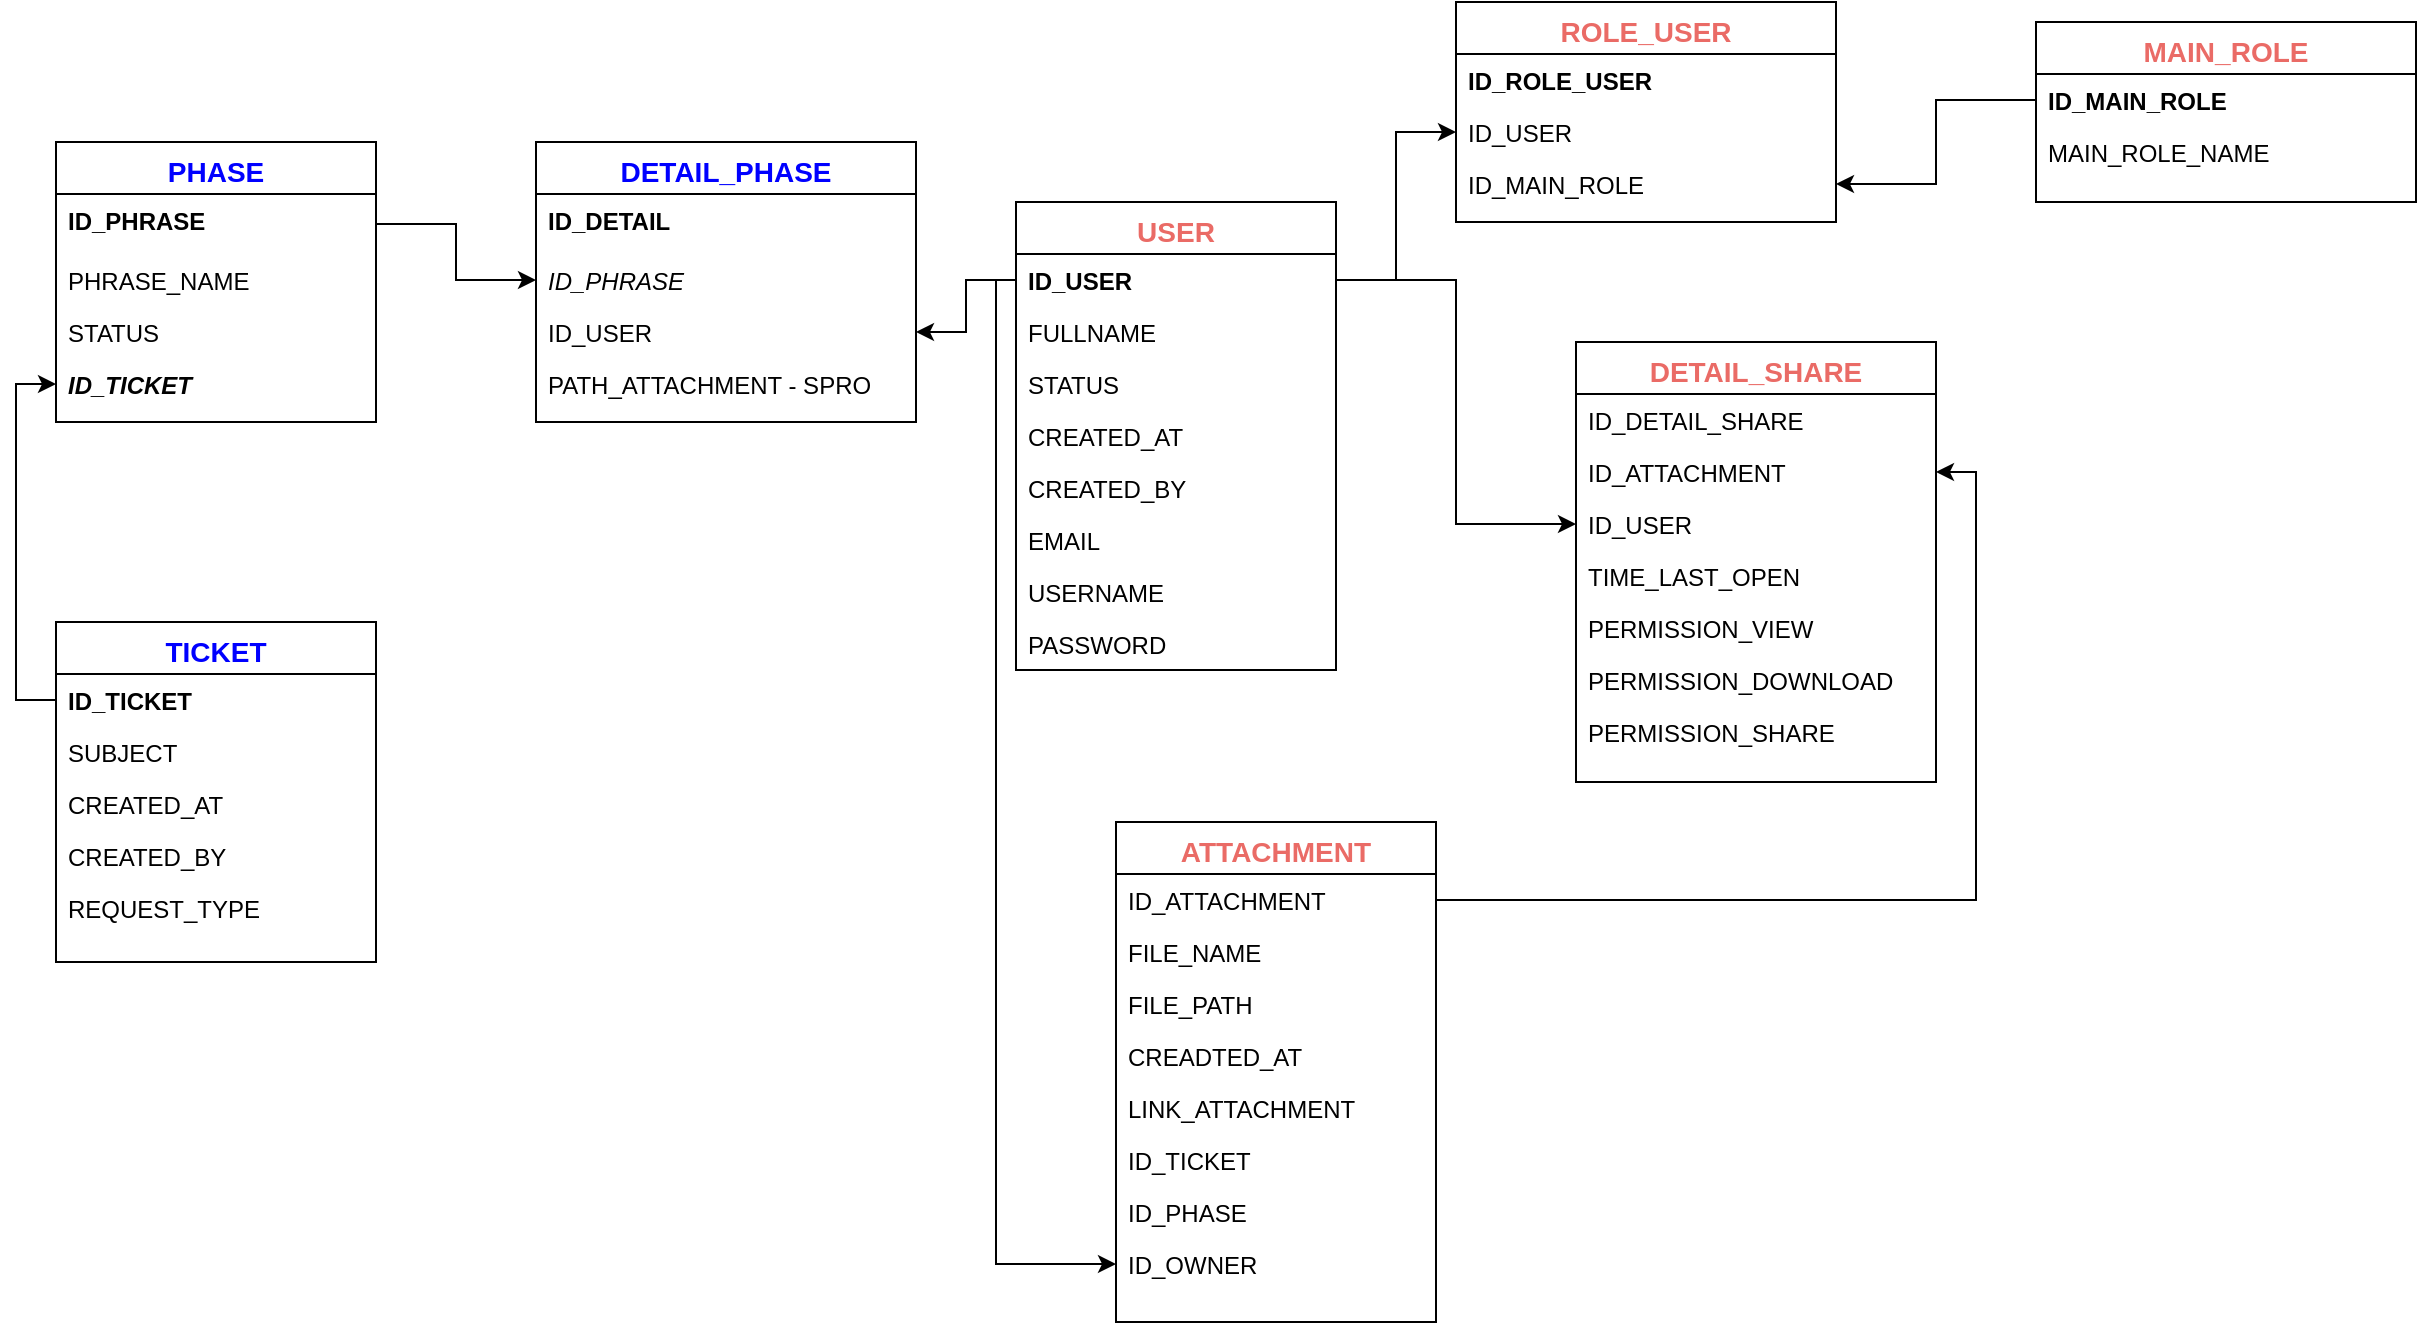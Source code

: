 <mxfile version="18.0.8" type="device"><diagram id="C5RBs43oDa-KdzZeNtuy" name="Page-1"><mxGraphModel dx="2249" dy="1963" grid="1" gridSize="10" guides="1" tooltips="1" connect="1" arrows="1" fold="1" page="1" pageScale="1" pageWidth="827" pageHeight="1169" math="0" shadow="0"><root><mxCell id="WIyWlLk6GJQsqaUBKTNV-0"/><mxCell id="WIyWlLk6GJQsqaUBKTNV-1" parent="WIyWlLk6GJQsqaUBKTNV-0"/><mxCell id="zkfFHV4jXpPFQw0GAbJ--13" value="PHASE" style="swimlane;fontStyle=1;align=center;verticalAlign=top;childLayout=stackLayout;horizontal=1;startSize=26;horizontalStack=0;resizeParent=1;resizeLast=0;collapsible=1;marginBottom=0;rounded=0;shadow=0;strokeWidth=1;fontSize=14;fontColor=#0000FF;" parent="WIyWlLk6GJQsqaUBKTNV-1" vertex="1"><mxGeometry x="-40" y="-120" width="160" height="140" as="geometry"><mxRectangle x="340" y="380" width="170" height="26" as="alternateBounds"/></mxGeometry></mxCell><mxCell id="hVAvSAOcYAD94dSNn2Je-14" value="ID_PHRASE" style="text;align=left;verticalAlign=top;spacingLeft=4;spacingRight=4;overflow=hidden;rotatable=0;points=[[0,0.5],[1,0.5]];portConstraint=eastwest;fontStyle=1" parent="zkfFHV4jXpPFQw0GAbJ--13" vertex="1"><mxGeometry y="26" width="160" height="30" as="geometry"/></mxCell><mxCell id="hVAvSAOcYAD94dSNn2Je-17" value="PHRASE_NAME" style="text;align=left;verticalAlign=top;spacingLeft=4;spacingRight=4;overflow=hidden;rotatable=0;points=[[0,0.5],[1,0.5]];portConstraint=eastwest;rounded=0;shadow=0;html=0;" parent="zkfFHV4jXpPFQw0GAbJ--13" vertex="1"><mxGeometry y="56" width="160" height="26" as="geometry"/></mxCell><mxCell id="G9--zRWyFomCtEeOupxM-38" value="STATUS" style="text;align=left;verticalAlign=top;spacingLeft=4;spacingRight=4;overflow=hidden;rotatable=0;points=[[0,0.5],[1,0.5]];portConstraint=eastwest;rounded=0;shadow=0;html=0;" vertex="1" parent="zkfFHV4jXpPFQw0GAbJ--13"><mxGeometry y="82" width="160" height="26" as="geometry"/></mxCell><mxCell id="G9--zRWyFomCtEeOupxM-36" value="ID_TICKET" style="text;align=left;verticalAlign=top;spacingLeft=4;spacingRight=4;overflow=hidden;rotatable=0;points=[[0,0.5],[1,0.5]];portConstraint=eastwest;rounded=0;shadow=0;html=0;fontStyle=3" vertex="1" parent="zkfFHV4jXpPFQw0GAbJ--13"><mxGeometry y="108" width="160" height="26" as="geometry"/></mxCell><mxCell id="zkfFHV4jXpPFQw0GAbJ--17" value="ATTACHMENT" style="swimlane;fontStyle=1;align=center;verticalAlign=top;childLayout=stackLayout;horizontal=1;startSize=26;horizontalStack=0;resizeParent=1;resizeLast=0;collapsible=1;marginBottom=0;rounded=0;shadow=0;strokeWidth=1;swimlaneFillColor=default;fontSize=14;fontColor=#EA6B66;" parent="WIyWlLk6GJQsqaUBKTNV-1" vertex="1"><mxGeometry x="490" y="220" width="160" height="250" as="geometry"><mxRectangle x="550" y="140" width="160" height="26" as="alternateBounds"/></mxGeometry></mxCell><mxCell id="zkfFHV4jXpPFQw0GAbJ--18" value="ID_ATTACHMENT" style="text;align=left;verticalAlign=top;spacingLeft=4;spacingRight=4;overflow=hidden;rotatable=0;points=[[0,0.5],[1,0.5]];portConstraint=eastwest;" parent="zkfFHV4jXpPFQw0GAbJ--17" vertex="1"><mxGeometry y="26" width="160" height="26" as="geometry"/></mxCell><mxCell id="zkfFHV4jXpPFQw0GAbJ--20" value="FILE_NAME" style="text;align=left;verticalAlign=top;spacingLeft=4;spacingRight=4;overflow=hidden;rotatable=0;points=[[0,0.5],[1,0.5]];portConstraint=eastwest;rounded=0;shadow=0;html=0;" parent="zkfFHV4jXpPFQw0GAbJ--17" vertex="1"><mxGeometry y="52" width="160" height="26" as="geometry"/></mxCell><mxCell id="9-UMGWxKvvc4fni4ADyF-5" value="FILE_PATH" style="text;align=left;verticalAlign=top;spacingLeft=4;spacingRight=4;overflow=hidden;rotatable=0;points=[[0,0.5],[1,0.5]];portConstraint=eastwest;rounded=0;shadow=0;html=0;" parent="zkfFHV4jXpPFQw0GAbJ--17" vertex="1"><mxGeometry y="78" width="160" height="26" as="geometry"/></mxCell><mxCell id="zkfFHV4jXpPFQw0GAbJ--19" value="CREADTED_AT" style="text;align=left;verticalAlign=top;spacingLeft=4;spacingRight=4;overflow=hidden;rotatable=0;points=[[0,0.5],[1,0.5]];portConstraint=eastwest;rounded=0;shadow=0;html=0;" parent="zkfFHV4jXpPFQw0GAbJ--17" vertex="1"><mxGeometry y="104" width="160" height="26" as="geometry"/></mxCell><mxCell id="zkfFHV4jXpPFQw0GAbJ--22" value="LINK_ATTACHMENT" style="text;align=left;verticalAlign=top;spacingLeft=4;spacingRight=4;overflow=hidden;rotatable=0;points=[[0,0.5],[1,0.5]];portConstraint=eastwest;rounded=0;shadow=0;html=0;" parent="zkfFHV4jXpPFQw0GAbJ--17" vertex="1"><mxGeometry y="130" width="160" height="26" as="geometry"/></mxCell><mxCell id="hVAvSAOcYAD94dSNn2Je-5" value="ID_TICKET" style="text;align=left;verticalAlign=top;spacingLeft=4;spacingRight=4;overflow=hidden;rotatable=0;points=[[0,0.5],[1,0.5]];portConstraint=eastwest;rounded=0;shadow=0;html=0;" parent="zkfFHV4jXpPFQw0GAbJ--17" vertex="1"><mxGeometry y="156" width="160" height="26" as="geometry"/></mxCell><mxCell id="hVAvSAOcYAD94dSNn2Je-9" value="ID_PHASE" style="text;align=left;verticalAlign=top;spacingLeft=4;spacingRight=4;overflow=hidden;rotatable=0;points=[[0,0.5],[1,0.5]];portConstraint=eastwest;rounded=0;shadow=0;html=0;" parent="zkfFHV4jXpPFQw0GAbJ--17" vertex="1"><mxGeometry y="182" width="160" height="26" as="geometry"/></mxCell><mxCell id="9-UMGWxKvvc4fni4ADyF-4" value="ID_OWNER" style="text;align=left;verticalAlign=top;spacingLeft=4;spacingRight=4;overflow=hidden;rotatable=0;points=[[0,0.5],[1,0.5]];portConstraint=eastwest;rounded=0;shadow=0;html=0;" parent="zkfFHV4jXpPFQw0GAbJ--17" vertex="1"><mxGeometry y="208" width="160" height="26" as="geometry"/></mxCell><mxCell id="G9--zRWyFomCtEeOupxM-17" value="USER" style="swimlane;fontStyle=1;align=center;verticalAlign=top;childLayout=stackLayout;horizontal=1;startSize=26;horizontalStack=0;resizeParent=1;resizeLast=0;collapsible=1;marginBottom=0;rounded=0;shadow=0;strokeWidth=1;fontSize=14;fontColor=#EA6B66;" vertex="1" parent="WIyWlLk6GJQsqaUBKTNV-1"><mxGeometry x="440" y="-90" width="160" height="234" as="geometry"><mxRectangle x="340" y="380" width="170" height="26" as="alternateBounds"/></mxGeometry></mxCell><mxCell id="G9--zRWyFomCtEeOupxM-18" value="ID_USER" style="text;align=left;verticalAlign=top;spacingLeft=4;spacingRight=4;overflow=hidden;rotatable=0;points=[[0,0.5],[1,0.5]];portConstraint=eastwest;fontStyle=1" vertex="1" parent="G9--zRWyFomCtEeOupxM-17"><mxGeometry y="26" width="160" height="26" as="geometry"/></mxCell><mxCell id="G9--zRWyFomCtEeOupxM-19" value="FULLNAME" style="text;align=left;verticalAlign=top;spacingLeft=4;spacingRight=4;overflow=hidden;rotatable=0;points=[[0,0.5],[1,0.5]];portConstraint=eastwest;rounded=0;shadow=0;html=0;" vertex="1" parent="G9--zRWyFomCtEeOupxM-17"><mxGeometry y="52" width="160" height="26" as="geometry"/></mxCell><mxCell id="G9--zRWyFomCtEeOupxM-20" value="STATUS" style="text;align=left;verticalAlign=top;spacingLeft=4;spacingRight=4;overflow=hidden;rotatable=0;points=[[0,0.5],[1,0.5]];portConstraint=eastwest;rounded=0;shadow=0;html=0;" vertex="1" parent="G9--zRWyFomCtEeOupxM-17"><mxGeometry y="78" width="160" height="26" as="geometry"/></mxCell><mxCell id="G9--zRWyFomCtEeOupxM-21" value="CREATED_AT" style="text;align=left;verticalAlign=top;spacingLeft=4;spacingRight=4;overflow=hidden;rotatable=0;points=[[0,0.5],[1,0.5]];portConstraint=eastwest;rounded=0;shadow=0;html=0;" vertex="1" parent="G9--zRWyFomCtEeOupxM-17"><mxGeometry y="104" width="160" height="26" as="geometry"/></mxCell><mxCell id="G9--zRWyFomCtEeOupxM-22" value="CREATED_BY" style="text;align=left;verticalAlign=top;spacingLeft=4;spacingRight=4;overflow=hidden;rotatable=0;points=[[0,0.5],[1,0.5]];portConstraint=eastwest;rounded=0;shadow=0;html=0;" vertex="1" parent="G9--zRWyFomCtEeOupxM-17"><mxGeometry y="130" width="160" height="26" as="geometry"/></mxCell><mxCell id="G9--zRWyFomCtEeOupxM-23" value="EMAIL" style="text;align=left;verticalAlign=top;spacingLeft=4;spacingRight=4;overflow=hidden;rotatable=0;points=[[0,0.5],[1,0.5]];portConstraint=eastwest;rounded=0;shadow=0;html=0;" vertex="1" parent="G9--zRWyFomCtEeOupxM-17"><mxGeometry y="156" width="160" height="26" as="geometry"/></mxCell><mxCell id="G9--zRWyFomCtEeOupxM-24" value="USERNAME" style="text;align=left;verticalAlign=top;spacingLeft=4;spacingRight=4;overflow=hidden;rotatable=0;points=[[0,0.5],[1,0.5]];portConstraint=eastwest;rounded=0;shadow=0;html=0;" vertex="1" parent="G9--zRWyFomCtEeOupxM-17"><mxGeometry y="182" width="160" height="26" as="geometry"/></mxCell><mxCell id="G9--zRWyFomCtEeOupxM-25" value="PASSWORD" style="text;align=left;verticalAlign=top;spacingLeft=4;spacingRight=4;overflow=hidden;rotatable=0;points=[[0,0.5],[1,0.5]];portConstraint=eastwest;rounded=0;shadow=0;html=0;" vertex="1" parent="G9--zRWyFomCtEeOupxM-17"><mxGeometry y="208" width="160" height="26" as="geometry"/></mxCell><mxCell id="G9--zRWyFomCtEeOupxM-26" value="TICKET" style="swimlane;fontStyle=1;align=center;verticalAlign=top;childLayout=stackLayout;horizontal=1;startSize=26;horizontalStack=0;resizeParent=1;resizeLast=0;collapsible=1;marginBottom=0;rounded=0;shadow=0;strokeWidth=1;fontSize=14;fontColor=#0000FF;" vertex="1" parent="WIyWlLk6GJQsqaUBKTNV-1"><mxGeometry x="-40" y="120" width="160" height="170" as="geometry"><mxRectangle x="340" y="380" width="170" height="26" as="alternateBounds"/></mxGeometry></mxCell><mxCell id="G9--zRWyFomCtEeOupxM-27" value="ID_TICKET" style="text;align=left;verticalAlign=top;spacingLeft=4;spacingRight=4;overflow=hidden;rotatable=0;points=[[0,0.5],[1,0.5]];portConstraint=eastwest;fontStyle=1" vertex="1" parent="G9--zRWyFomCtEeOupxM-26"><mxGeometry y="26" width="160" height="26" as="geometry"/></mxCell><mxCell id="G9--zRWyFomCtEeOupxM-28" value="SUBJECT" style="text;align=left;verticalAlign=top;spacingLeft=4;spacingRight=4;overflow=hidden;rotatable=0;points=[[0,0.5],[1,0.5]];portConstraint=eastwest;rounded=0;shadow=0;html=0;" vertex="1" parent="G9--zRWyFomCtEeOupxM-26"><mxGeometry y="52" width="160" height="26" as="geometry"/></mxCell><mxCell id="G9--zRWyFomCtEeOupxM-29" value="CREATED_AT" style="text;align=left;verticalAlign=top;spacingLeft=4;spacingRight=4;overflow=hidden;rotatable=0;points=[[0,0.5],[1,0.5]];portConstraint=eastwest;rounded=0;shadow=0;html=0;" vertex="1" parent="G9--zRWyFomCtEeOupxM-26"><mxGeometry y="78" width="160" height="26" as="geometry"/></mxCell><mxCell id="G9--zRWyFomCtEeOupxM-30" value="CREATED_BY" style="text;align=left;verticalAlign=top;spacingLeft=4;spacingRight=4;overflow=hidden;rotatable=0;points=[[0,0.5],[1,0.5]];portConstraint=eastwest;rounded=0;shadow=0;html=0;" vertex="1" parent="G9--zRWyFomCtEeOupxM-26"><mxGeometry y="104" width="160" height="26" as="geometry"/></mxCell><mxCell id="G9--zRWyFomCtEeOupxM-32" value="REQUEST_TYPE" style="text;align=left;verticalAlign=top;spacingLeft=4;spacingRight=4;overflow=hidden;rotatable=0;points=[[0,0.5],[1,0.5]];portConstraint=eastwest;rounded=0;shadow=0;html=0;" vertex="1" parent="G9--zRWyFomCtEeOupxM-26"><mxGeometry y="130" width="160" height="26" as="geometry"/></mxCell><mxCell id="G9--zRWyFomCtEeOupxM-1" value="DETAIL_SHARE" style="swimlane;fontStyle=1;align=center;verticalAlign=top;childLayout=stackLayout;horizontal=1;startSize=26;horizontalStack=0;resizeParent=1;resizeLast=0;collapsible=1;marginBottom=0;rounded=0;shadow=0;strokeWidth=1;swimlaneFillColor=default;fontColor=#EA6B66;fontSize=14;" vertex="1" parent="WIyWlLk6GJQsqaUBKTNV-1"><mxGeometry x="720" y="-20" width="180" height="220" as="geometry"><mxRectangle x="550" y="140" width="160" height="26" as="alternateBounds"/></mxGeometry></mxCell><mxCell id="G9--zRWyFomCtEeOupxM-2" value="ID_DETAIL_SHARE" style="text;align=left;verticalAlign=top;spacingLeft=4;spacingRight=4;overflow=hidden;rotatable=0;points=[[0,0.5],[1,0.5]];portConstraint=eastwest;" vertex="1" parent="G9--zRWyFomCtEeOupxM-1"><mxGeometry y="26" width="180" height="26" as="geometry"/></mxCell><mxCell id="G9--zRWyFomCtEeOupxM-3" value="ID_ATTACHMENT" style="text;align=left;verticalAlign=top;spacingLeft=4;spacingRight=4;overflow=hidden;rotatable=0;points=[[0,0.5],[1,0.5]];portConstraint=eastwest;rounded=0;shadow=0;html=0;" vertex="1" parent="G9--zRWyFomCtEeOupxM-1"><mxGeometry y="52" width="180" height="26" as="geometry"/></mxCell><mxCell id="G9--zRWyFomCtEeOupxM-4" value="ID_USER" style="text;align=left;verticalAlign=top;spacingLeft=4;spacingRight=4;overflow=hidden;rotatable=0;points=[[0,0.5],[1,0.5]];portConstraint=eastwest;rounded=0;shadow=0;html=0;" vertex="1" parent="G9--zRWyFomCtEeOupxM-1"><mxGeometry y="78" width="180" height="26" as="geometry"/></mxCell><mxCell id="G9--zRWyFomCtEeOupxM-103" value="TIME_LAST_OPEN" style="text;align=left;verticalAlign=top;spacingLeft=4;spacingRight=4;overflow=hidden;rotatable=0;points=[[0,0.5],[1,0.5]];portConstraint=eastwest;rounded=0;shadow=0;html=0;" vertex="1" parent="G9--zRWyFomCtEeOupxM-1"><mxGeometry y="104" width="180" height="26" as="geometry"/></mxCell><mxCell id="G9--zRWyFomCtEeOupxM-114" value="PERMISSION_VIEW" style="text;align=left;verticalAlign=top;spacingLeft=4;spacingRight=4;overflow=hidden;rotatable=0;points=[[0,0.5],[1,0.5]];portConstraint=eastwest;rounded=0;shadow=0;html=0;" vertex="1" parent="G9--zRWyFomCtEeOupxM-1"><mxGeometry y="130" width="180" height="26" as="geometry"/></mxCell><mxCell id="G9--zRWyFomCtEeOupxM-115" value="PERMISSION_DOWNLOAD" style="text;align=left;verticalAlign=top;spacingLeft=4;spacingRight=4;overflow=hidden;rotatable=0;points=[[0,0.5],[1,0.5]];portConstraint=eastwest;rounded=0;shadow=0;html=0;" vertex="1" parent="G9--zRWyFomCtEeOupxM-1"><mxGeometry y="156" width="180" height="26" as="geometry"/></mxCell><mxCell id="G9--zRWyFomCtEeOupxM-116" value="PERMISSION_SHARE" style="text;align=left;verticalAlign=top;spacingLeft=4;spacingRight=4;overflow=hidden;rotatable=0;points=[[0,0.5],[1,0.5]];portConstraint=eastwest;rounded=0;shadow=0;html=0;" vertex="1" parent="G9--zRWyFomCtEeOupxM-1"><mxGeometry y="182" width="180" height="26" as="geometry"/></mxCell><mxCell id="G9--zRWyFomCtEeOupxM-39" value="DETAIL_PHASE" style="swimlane;fontStyle=1;align=center;verticalAlign=top;childLayout=stackLayout;horizontal=1;startSize=26;horizontalStack=0;resizeParent=1;resizeLast=0;collapsible=1;marginBottom=0;rounded=0;shadow=0;strokeWidth=1;fontColor=#0000FF;fontSize=14;" vertex="1" parent="WIyWlLk6GJQsqaUBKTNV-1"><mxGeometry x="200" y="-120" width="190" height="140" as="geometry"><mxRectangle x="340" y="380" width="170" height="26" as="alternateBounds"/></mxGeometry></mxCell><mxCell id="G9--zRWyFomCtEeOupxM-40" value="ID_DETAIL" style="text;align=left;verticalAlign=top;spacingLeft=4;spacingRight=4;overflow=hidden;rotatable=0;points=[[0,0.5],[1,0.5]];portConstraint=eastwest;fontStyle=1" vertex="1" parent="G9--zRWyFomCtEeOupxM-39"><mxGeometry y="26" width="190" height="30" as="geometry"/></mxCell><mxCell id="G9--zRWyFomCtEeOupxM-41" value="ID_PHRASE" style="text;align=left;verticalAlign=top;spacingLeft=4;spacingRight=4;overflow=hidden;rotatable=0;points=[[0,0.5],[1,0.5]];portConstraint=eastwest;rounded=0;shadow=0;html=0;fontStyle=2" vertex="1" parent="G9--zRWyFomCtEeOupxM-39"><mxGeometry y="56" width="190" height="26" as="geometry"/></mxCell><mxCell id="G9--zRWyFomCtEeOupxM-43" value="ID_USER" style="text;align=left;verticalAlign=top;spacingLeft=4;spacingRight=4;overflow=hidden;rotatable=0;points=[[0,0.5],[1,0.5]];portConstraint=eastwest;rounded=0;shadow=0;html=0;" vertex="1" parent="G9--zRWyFomCtEeOupxM-39"><mxGeometry y="82" width="190" height="26" as="geometry"/></mxCell><mxCell id="G9--zRWyFomCtEeOupxM-46" value="PATH_ATTACHMENT - SPRO" style="text;align=left;verticalAlign=top;spacingLeft=4;spacingRight=4;overflow=hidden;rotatable=0;points=[[0,0.5],[1,0.5]];portConstraint=eastwest;rounded=0;shadow=0;html=0;" vertex="1" parent="G9--zRWyFomCtEeOupxM-39"><mxGeometry y="108" width="190" height="26" as="geometry"/></mxCell><mxCell id="G9--zRWyFomCtEeOupxM-47" style="edgeStyle=orthogonalEdgeStyle;rounded=0;orthogonalLoop=1;jettySize=auto;html=1;exitX=0;exitY=0.5;exitDx=0;exitDy=0;entryX=0;entryY=0.5;entryDx=0;entryDy=0;" edge="1" parent="WIyWlLk6GJQsqaUBKTNV-1" source="G9--zRWyFomCtEeOupxM-27" target="G9--zRWyFomCtEeOupxM-36"><mxGeometry relative="1" as="geometry"/></mxCell><mxCell id="G9--zRWyFomCtEeOupxM-48" style="edgeStyle=orthogonalEdgeStyle;rounded=0;orthogonalLoop=1;jettySize=auto;html=1;exitX=1;exitY=0.5;exitDx=0;exitDy=0;entryX=0;entryY=0.5;entryDx=0;entryDy=0;" edge="1" parent="WIyWlLk6GJQsqaUBKTNV-1" source="hVAvSAOcYAD94dSNn2Je-14" target="G9--zRWyFomCtEeOupxM-41"><mxGeometry relative="1" as="geometry"/></mxCell><mxCell id="G9--zRWyFomCtEeOupxM-50" style="edgeStyle=orthogonalEdgeStyle;rounded=0;orthogonalLoop=1;jettySize=auto;html=1;exitX=0;exitY=0.5;exitDx=0;exitDy=0;entryX=1;entryY=0.5;entryDx=0;entryDy=0;" edge="1" parent="WIyWlLk6GJQsqaUBKTNV-1" source="G9--zRWyFomCtEeOupxM-18" target="G9--zRWyFomCtEeOupxM-43"><mxGeometry relative="1" as="geometry"/></mxCell><mxCell id="G9--zRWyFomCtEeOupxM-68" value="ROLE_USER" style="swimlane;fontStyle=1;align=center;verticalAlign=top;childLayout=stackLayout;horizontal=1;startSize=26;horizontalStack=0;resizeParent=1;resizeLast=0;collapsible=1;marginBottom=0;rounded=0;shadow=0;strokeWidth=1;fontSize=14;fontColor=#EA6B66;" vertex="1" parent="WIyWlLk6GJQsqaUBKTNV-1"><mxGeometry x="660" y="-190" width="190" height="110" as="geometry"><mxRectangle x="340" y="380" width="170" height="26" as="alternateBounds"/></mxGeometry></mxCell><mxCell id="G9--zRWyFomCtEeOupxM-69" value="ID_ROLE_USER" style="text;align=left;verticalAlign=top;spacingLeft=4;spacingRight=4;overflow=hidden;rotatable=0;points=[[0,0.5],[1,0.5]];portConstraint=eastwest;fontStyle=1" vertex="1" parent="G9--zRWyFomCtEeOupxM-68"><mxGeometry y="26" width="190" height="26" as="geometry"/></mxCell><mxCell id="G9--zRWyFomCtEeOupxM-70" value="ID_USER" style="text;align=left;verticalAlign=top;spacingLeft=4;spacingRight=4;overflow=hidden;rotatable=0;points=[[0,0.5],[1,0.5]];portConstraint=eastwest;rounded=0;shadow=0;html=0;" vertex="1" parent="G9--zRWyFomCtEeOupxM-68"><mxGeometry y="52" width="190" height="26" as="geometry"/></mxCell><mxCell id="G9--zRWyFomCtEeOupxM-71" value="ID_MAIN_ROLE" style="text;align=left;verticalAlign=top;spacingLeft=4;spacingRight=4;overflow=hidden;rotatable=0;points=[[0,0.5],[1,0.5]];portConstraint=eastwest;rounded=0;shadow=0;html=0;" vertex="1" parent="G9--zRWyFomCtEeOupxM-68"><mxGeometry y="78" width="190" height="26" as="geometry"/></mxCell><mxCell id="G9--zRWyFomCtEeOupxM-74" style="edgeStyle=orthogonalEdgeStyle;rounded=0;orthogonalLoop=1;jettySize=auto;html=1;exitX=1;exitY=0.5;exitDx=0;exitDy=0;entryX=0;entryY=0.5;entryDx=0;entryDy=0;fontSize=14;fontColor=#0000FF;" edge="1" parent="WIyWlLk6GJQsqaUBKTNV-1" source="G9--zRWyFomCtEeOupxM-18" target="G9--zRWyFomCtEeOupxM-70"><mxGeometry relative="1" as="geometry"/></mxCell><mxCell id="G9--zRWyFomCtEeOupxM-75" value="MAIN_ROLE" style="swimlane;fontStyle=1;align=center;verticalAlign=top;childLayout=stackLayout;horizontal=1;startSize=26;horizontalStack=0;resizeParent=1;resizeLast=0;collapsible=1;marginBottom=0;rounded=0;shadow=0;strokeWidth=1;fontSize=14;fontColor=#EA6B66;" vertex="1" parent="WIyWlLk6GJQsqaUBKTNV-1"><mxGeometry x="950" y="-180" width="190" height="90" as="geometry"><mxRectangle x="340" y="380" width="170" height="26" as="alternateBounds"/></mxGeometry></mxCell><mxCell id="G9--zRWyFomCtEeOupxM-76" value="ID_MAIN_ROLE" style="text;align=left;verticalAlign=top;spacingLeft=4;spacingRight=4;overflow=hidden;rotatable=0;points=[[0,0.5],[1,0.5]];portConstraint=eastwest;fontStyle=1" vertex="1" parent="G9--zRWyFomCtEeOupxM-75"><mxGeometry y="26" width="190" height="26" as="geometry"/></mxCell><mxCell id="G9--zRWyFomCtEeOupxM-77" value="MAIN_ROLE_NAME" style="text;align=left;verticalAlign=top;spacingLeft=4;spacingRight=4;overflow=hidden;rotatable=0;points=[[0,0.5],[1,0.5]];portConstraint=eastwest;rounded=0;shadow=0;html=0;" vertex="1" parent="G9--zRWyFomCtEeOupxM-75"><mxGeometry y="52" width="190" height="26" as="geometry"/></mxCell><mxCell id="G9--zRWyFomCtEeOupxM-109" style="edgeStyle=orthogonalEdgeStyle;rounded=0;orthogonalLoop=1;jettySize=auto;html=1;exitX=1;exitY=0.5;exitDx=0;exitDy=0;entryX=0;entryY=0.5;entryDx=0;entryDy=0;fontSize=14;fontColor=#EA6B66;" edge="1" parent="WIyWlLk6GJQsqaUBKTNV-1" source="G9--zRWyFomCtEeOupxM-18" target="G9--zRWyFomCtEeOupxM-4"><mxGeometry relative="1" as="geometry"/></mxCell><mxCell id="G9--zRWyFomCtEeOupxM-118" style="edgeStyle=orthogonalEdgeStyle;rounded=0;orthogonalLoop=1;jettySize=auto;html=1;exitX=0;exitY=0.5;exitDx=0;exitDy=0;entryX=0;entryY=0.5;entryDx=0;entryDy=0;fontSize=14;fontColor=#EA6B66;" edge="1" parent="WIyWlLk6GJQsqaUBKTNV-1" source="G9--zRWyFomCtEeOupxM-18" target="9-UMGWxKvvc4fni4ADyF-4"><mxGeometry relative="1" as="geometry"><Array as="points"><mxPoint x="430" y="-51"/><mxPoint x="430" y="441"/></Array></mxGeometry></mxCell><mxCell id="G9--zRWyFomCtEeOupxM-119" style="edgeStyle=orthogonalEdgeStyle;rounded=0;orthogonalLoop=1;jettySize=auto;html=1;exitX=1;exitY=0.5;exitDx=0;exitDy=0;entryX=1;entryY=0.5;entryDx=0;entryDy=0;fontSize=14;fontColor=#EA6B66;" edge="1" parent="WIyWlLk6GJQsqaUBKTNV-1" source="zkfFHV4jXpPFQw0GAbJ--18" target="G9--zRWyFomCtEeOupxM-3"><mxGeometry relative="1" as="geometry"/></mxCell><mxCell id="G9--zRWyFomCtEeOupxM-120" style="edgeStyle=orthogonalEdgeStyle;rounded=0;orthogonalLoop=1;jettySize=auto;html=1;exitX=0;exitY=0.5;exitDx=0;exitDy=0;entryX=1;entryY=0.5;entryDx=0;entryDy=0;fontSize=14;fontColor=#EA6B66;" edge="1" parent="WIyWlLk6GJQsqaUBKTNV-1" source="G9--zRWyFomCtEeOupxM-76" target="G9--zRWyFomCtEeOupxM-71"><mxGeometry relative="1" as="geometry"/></mxCell></root></mxGraphModel></diagram></mxfile>